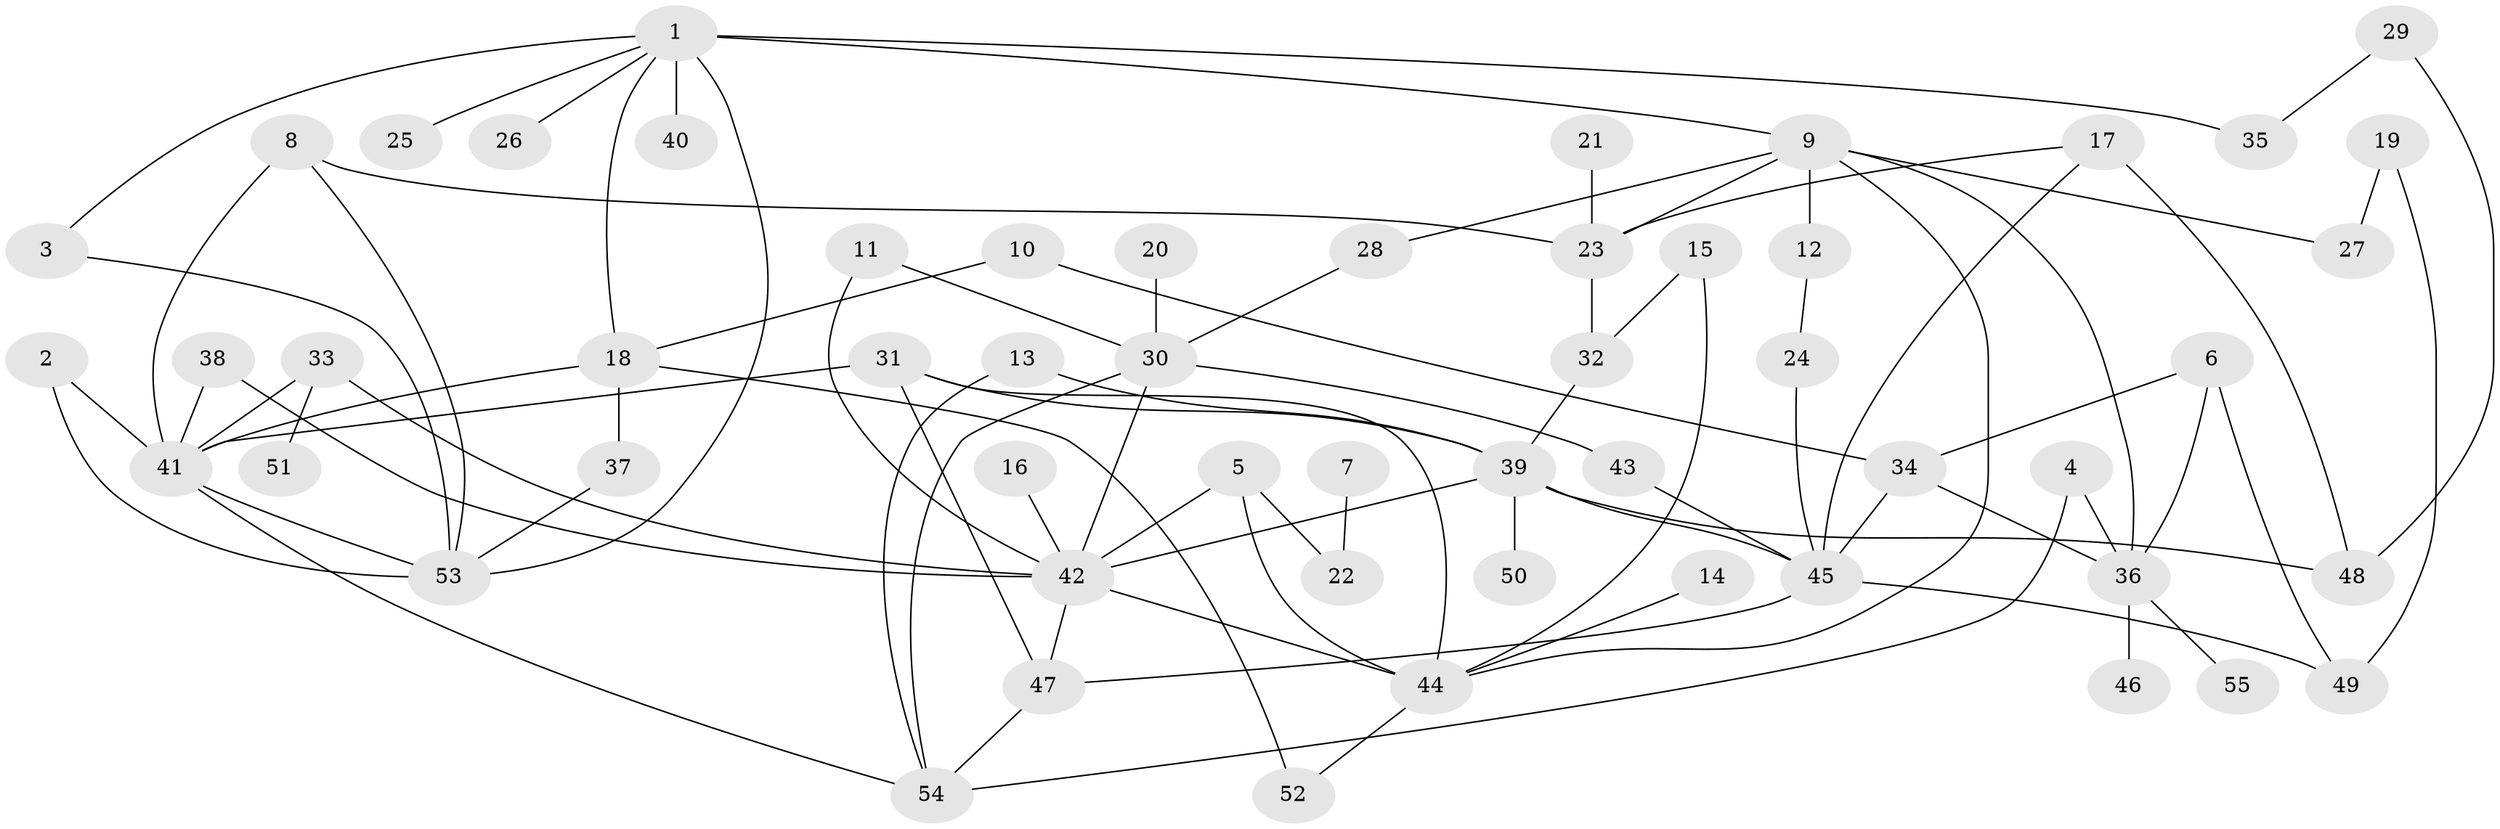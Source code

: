 // original degree distribution, {7: 0.02727272727272727, 5: 0.05454545454545454, 11: 0.00909090909090909, 4: 0.08181818181818182, 6: 0.03636363636363636, 3: 0.17272727272727273, 2: 0.35454545454545455, 1: 0.2636363636363636}
// Generated by graph-tools (version 1.1) at 2025/49/03/09/25 03:49:17]
// undirected, 55 vertices, 86 edges
graph export_dot {
graph [start="1"]
  node [color=gray90,style=filled];
  1;
  2;
  3;
  4;
  5;
  6;
  7;
  8;
  9;
  10;
  11;
  12;
  13;
  14;
  15;
  16;
  17;
  18;
  19;
  20;
  21;
  22;
  23;
  24;
  25;
  26;
  27;
  28;
  29;
  30;
  31;
  32;
  33;
  34;
  35;
  36;
  37;
  38;
  39;
  40;
  41;
  42;
  43;
  44;
  45;
  46;
  47;
  48;
  49;
  50;
  51;
  52;
  53;
  54;
  55;
  1 -- 3 [weight=1.0];
  1 -- 9 [weight=1.0];
  1 -- 18 [weight=1.0];
  1 -- 25 [weight=1.0];
  1 -- 26 [weight=1.0];
  1 -- 35 [weight=1.0];
  1 -- 40 [weight=2.0];
  1 -- 53 [weight=1.0];
  2 -- 41 [weight=1.0];
  2 -- 53 [weight=1.0];
  3 -- 53 [weight=1.0];
  4 -- 36 [weight=1.0];
  4 -- 54 [weight=1.0];
  5 -- 22 [weight=1.0];
  5 -- 42 [weight=1.0];
  5 -- 44 [weight=1.0];
  6 -- 34 [weight=1.0];
  6 -- 36 [weight=1.0];
  6 -- 49 [weight=1.0];
  7 -- 22 [weight=1.0];
  8 -- 23 [weight=1.0];
  8 -- 41 [weight=1.0];
  8 -- 53 [weight=1.0];
  9 -- 12 [weight=1.0];
  9 -- 23 [weight=1.0];
  9 -- 27 [weight=1.0];
  9 -- 28 [weight=1.0];
  9 -- 36 [weight=1.0];
  9 -- 44 [weight=1.0];
  10 -- 18 [weight=1.0];
  10 -- 34 [weight=1.0];
  11 -- 30 [weight=1.0];
  11 -- 42 [weight=1.0];
  12 -- 24 [weight=1.0];
  13 -- 39 [weight=1.0];
  13 -- 54 [weight=1.0];
  14 -- 44 [weight=1.0];
  15 -- 32 [weight=1.0];
  15 -- 44 [weight=1.0];
  16 -- 42 [weight=1.0];
  17 -- 23 [weight=1.0];
  17 -- 45 [weight=1.0];
  17 -- 48 [weight=1.0];
  18 -- 37 [weight=1.0];
  18 -- 41 [weight=1.0];
  18 -- 52 [weight=1.0];
  19 -- 27 [weight=1.0];
  19 -- 49 [weight=1.0];
  20 -- 30 [weight=1.0];
  21 -- 23 [weight=1.0];
  23 -- 32 [weight=1.0];
  24 -- 45 [weight=1.0];
  28 -- 30 [weight=1.0];
  29 -- 35 [weight=1.0];
  29 -- 48 [weight=1.0];
  30 -- 42 [weight=1.0];
  30 -- 43 [weight=1.0];
  30 -- 54 [weight=1.0];
  31 -- 39 [weight=1.0];
  31 -- 41 [weight=1.0];
  31 -- 44 [weight=1.0];
  31 -- 47 [weight=1.0];
  32 -- 39 [weight=1.0];
  33 -- 41 [weight=1.0];
  33 -- 42 [weight=1.0];
  33 -- 51 [weight=1.0];
  34 -- 36 [weight=2.0];
  34 -- 45 [weight=1.0];
  36 -- 46 [weight=1.0];
  36 -- 55 [weight=1.0];
  37 -- 53 [weight=1.0];
  38 -- 41 [weight=1.0];
  38 -- 42 [weight=1.0];
  39 -- 42 [weight=1.0];
  39 -- 45 [weight=1.0];
  39 -- 48 [weight=1.0];
  39 -- 50 [weight=1.0];
  41 -- 53 [weight=1.0];
  41 -- 54 [weight=1.0];
  42 -- 44 [weight=1.0];
  42 -- 47 [weight=1.0];
  43 -- 45 [weight=1.0];
  44 -- 52 [weight=1.0];
  45 -- 47 [weight=1.0];
  45 -- 49 [weight=1.0];
  47 -- 54 [weight=1.0];
}
